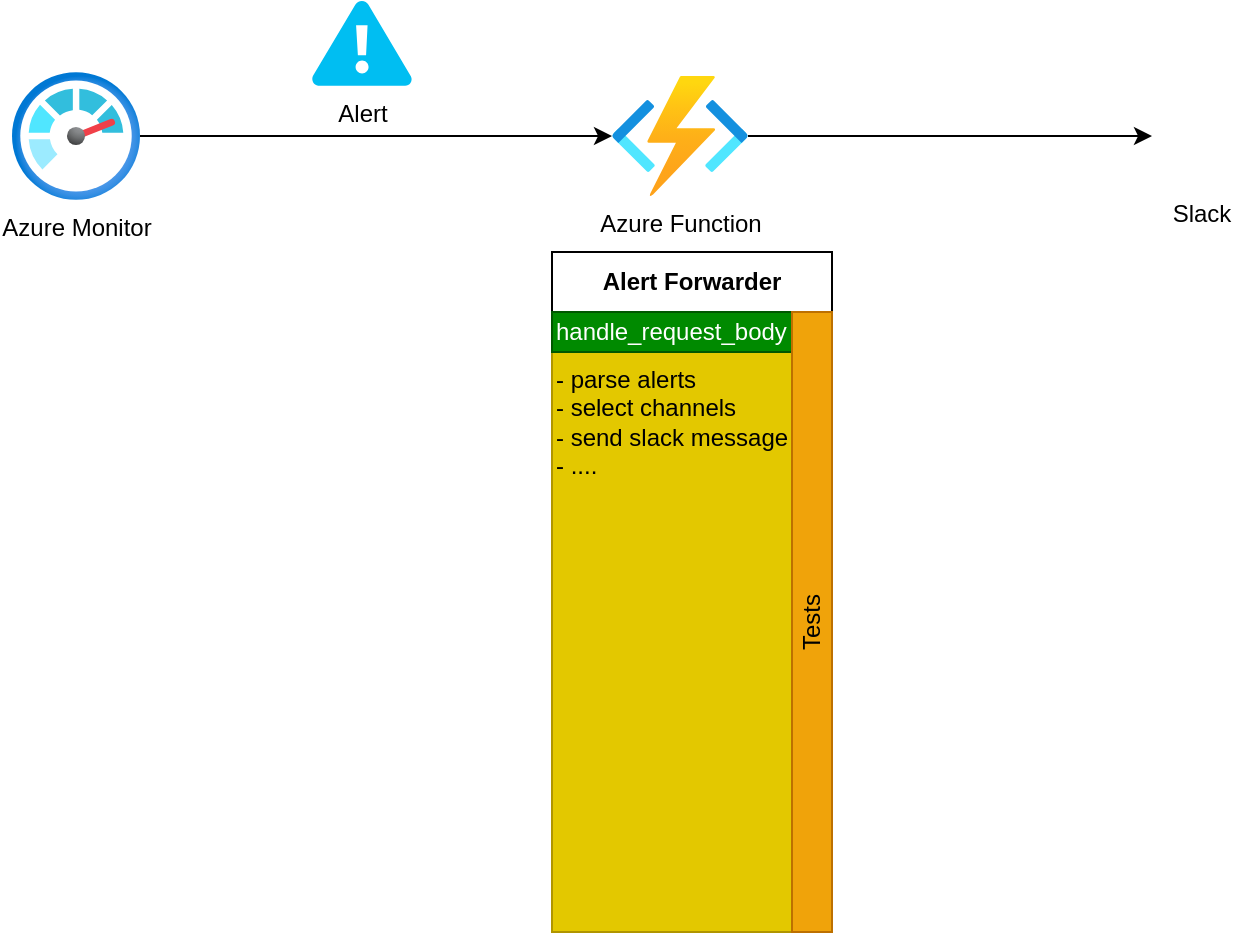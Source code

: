 <mxfile>
    <diagram id="ikAnKcbvA6EqhRZ69RCY" name="Page-1">
        <mxGraphModel dx="933" dy="769" grid="1" gridSize="10" guides="1" tooltips="1" connect="1" arrows="1" fold="1" page="1" pageScale="1" pageWidth="1169" pageHeight="827" math="0" shadow="0">
            <root>
                <mxCell id="0"/>
                <mxCell id="1" parent="0"/>
                <mxCell id="7" style="edgeStyle=orthogonalEdgeStyle;rounded=0;orthogonalLoop=1;jettySize=auto;html=1;" edge="1" parent="1" source="2" target="5">
                    <mxGeometry relative="1" as="geometry"/>
                </mxCell>
                <mxCell id="2" value="Azure Monitor" style="aspect=fixed;html=1;points=[];align=center;image;fontSize=12;image=img/lib/azure2/management_governance/Monitor.svg;" vertex="1" parent="1">
                    <mxGeometry x="120" y="230" width="64" height="64" as="geometry"/>
                </mxCell>
                <mxCell id="3" value="Alert" style="verticalLabelPosition=bottom;html=1;verticalAlign=top;align=center;strokeColor=none;fillColor=#00BEF2;shape=mxgraph.azure.azure_alert;" vertex="1" parent="1">
                    <mxGeometry x="270" y="194.5" width="50" height="42.5" as="geometry"/>
                </mxCell>
                <mxCell id="4" value="Slack" style="shape=image;verticalLabelPosition=bottom;labelBackgroundColor=none;verticalAlign=top;aspect=fixed;imageAspect=0;image=https://cdn.worldvectorlogo.com/logos/slack-new-logo.svg;" vertex="1" parent="1">
                    <mxGeometry x="690" y="237" width="50" height="50" as="geometry"/>
                </mxCell>
                <mxCell id="8" style="edgeStyle=orthogonalEdgeStyle;rounded=0;orthogonalLoop=1;jettySize=auto;html=1;" edge="1" parent="1" source="5" target="4">
                    <mxGeometry relative="1" as="geometry"/>
                </mxCell>
                <mxCell id="5" value="Azure Function" style="aspect=fixed;html=1;points=[];align=center;image;fontSize=12;image=img/lib/azure2/compute/Function_Apps.svg;labelBackgroundColor=none;" vertex="1" parent="1">
                    <mxGeometry x="420" y="232" width="68" height="60" as="geometry"/>
                </mxCell>
                <mxCell id="10" value="M" parent="0"/>
                <mxCell id="11" value="Alert Forwarder" style="rounded=0;whiteSpace=wrap;html=1;labelBackgroundColor=none;fontStyle=1" vertex="1" parent="10">
                    <mxGeometry x="390" y="320" width="140" height="30" as="geometry"/>
                </mxCell>
                <mxCell id="12" value="- parse alerts&lt;br&gt;- select channels&lt;br&gt;- send slack message&lt;br&gt;- ...." style="rounded=0;whiteSpace=wrap;html=1;labelBackgroundColor=none;align=left;verticalAlign=top;fillColor=#e3c800;strokeColor=#B09500;fontColor=#000000;" vertex="1" parent="10">
                    <mxGeometry x="390" y="370" width="120" height="290" as="geometry"/>
                </mxCell>
                <mxCell id="13" value="handle_request_body" style="rounded=0;whiteSpace=wrap;html=1;labelBackgroundColor=none;align=left;verticalAlign=middle;fillColor=#008a00;strokeColor=#005700;fontColor=#ffffff;" vertex="1" parent="10">
                    <mxGeometry x="390" y="350" width="120" height="20" as="geometry"/>
                </mxCell>
                <mxCell id="14" value="Tests" style="rounded=0;whiteSpace=wrap;html=1;labelBackgroundColor=none;align=center;verticalAlign=middle;horizontal=0;fillColor=#f0a30a;strokeColor=#BD7000;fontColor=#000000;" vertex="1" parent="10">
                    <mxGeometry x="510" y="350" width="20" height="310" as="geometry"/>
                </mxCell>
            </root>
        </mxGraphModel>
    </diagram>
</mxfile>